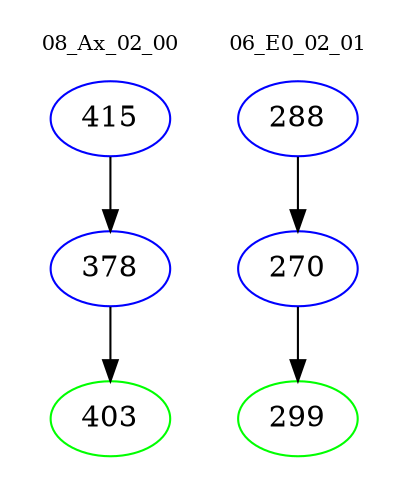 digraph{
subgraph cluster_0 {
color = white
label = "08_Ax_02_00";
fontsize=10;
T0_415 [label="415", color="blue"]
T0_415 -> T0_378 [color="black"]
T0_378 [label="378", color="blue"]
T0_378 -> T0_403 [color="black"]
T0_403 [label="403", color="green"]
}
subgraph cluster_1 {
color = white
label = "06_E0_02_01";
fontsize=10;
T1_288 [label="288", color="blue"]
T1_288 -> T1_270 [color="black"]
T1_270 [label="270", color="blue"]
T1_270 -> T1_299 [color="black"]
T1_299 [label="299", color="green"]
}
}
